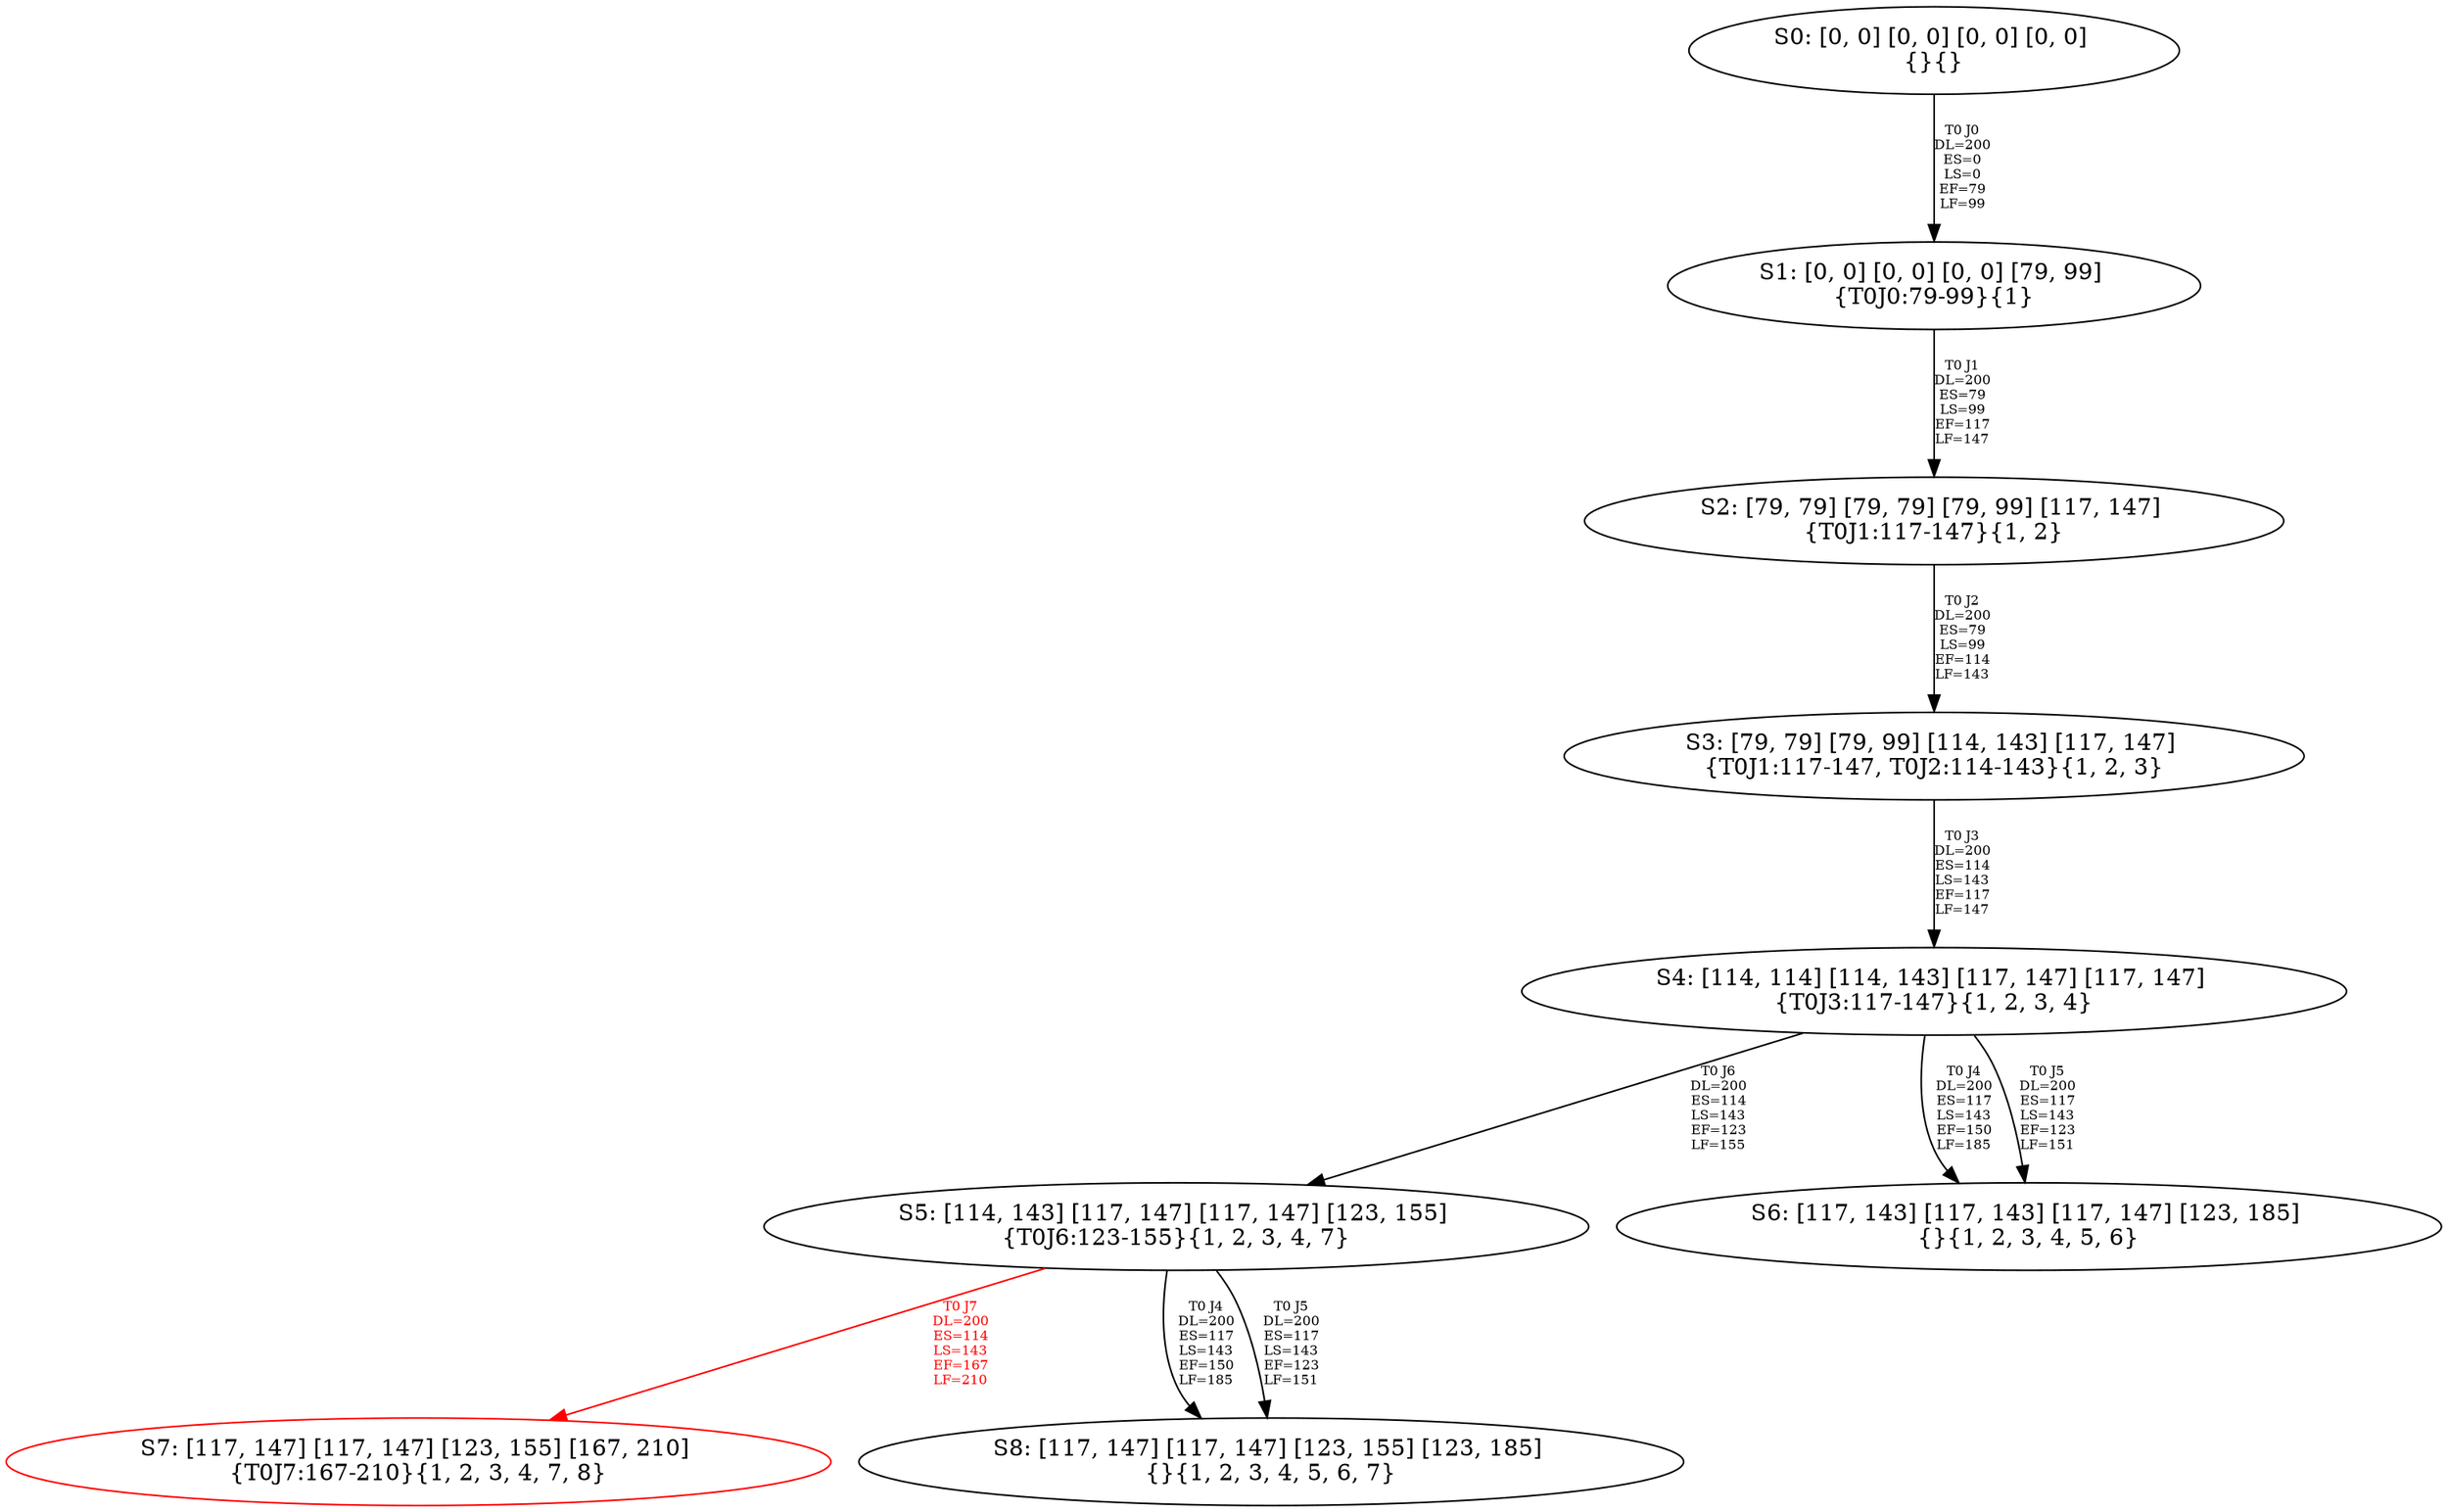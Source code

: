 digraph {
	S0[label="S0: [0, 0] [0, 0] [0, 0] [0, 0] \n{}{}"];
	S1[label="S1: [0, 0] [0, 0] [0, 0] [79, 99] \n{T0J0:79-99}{1}"];
	S2[label="S2: [79, 79] [79, 79] [79, 99] [117, 147] \n{T0J1:117-147}{1, 2}"];
	S3[label="S3: [79, 79] [79, 99] [114, 143] [117, 147] \n{T0J1:117-147, T0J2:114-143}{1, 2, 3}"];
	S4[label="S4: [114, 114] [114, 143] [117, 147] [117, 147] \n{T0J3:117-147}{1, 2, 3, 4}"];
	S5[label="S5: [114, 143] [117, 147] [117, 147] [123, 155] \n{T0J6:123-155}{1, 2, 3, 4, 7}"];
	S6[label="S6: [117, 143] [117, 143] [117, 147] [123, 185] \n{}{1, 2, 3, 4, 5, 6}"];
	S7[label="S7: [117, 147] [117, 147] [123, 155] [167, 210] \n{T0J7:167-210}{1, 2, 3, 4, 7, 8}"];
	S8[label="S8: [117, 147] [117, 147] [123, 155] [123, 185] \n{}{1, 2, 3, 4, 5, 6, 7}"];
	S0 -> S1[label="T0 J0\nDL=200\nES=0\nLS=0\nEF=79\nLF=99",fontsize=8];
	S1 -> S2[label="T0 J1\nDL=200\nES=79\nLS=99\nEF=117\nLF=147",fontsize=8];
	S2 -> S3[label="T0 J2\nDL=200\nES=79\nLS=99\nEF=114\nLF=143",fontsize=8];
	S3 -> S4[label="T0 J3\nDL=200\nES=114\nLS=143\nEF=117\nLF=147",fontsize=8];
	S4 -> S6[label="T0 J4\nDL=200\nES=117\nLS=143\nEF=150\nLF=185",fontsize=8];
	S4 -> S6[label="T0 J5\nDL=200\nES=117\nLS=143\nEF=123\nLF=151",fontsize=8];
	S4 -> S5[label="T0 J6\nDL=200\nES=114\nLS=143\nEF=123\nLF=155",fontsize=8];
	S5 -> S8[label="T0 J4\nDL=200\nES=117\nLS=143\nEF=150\nLF=185",fontsize=8];
	S5 -> S8[label="T0 J5\nDL=200\nES=117\nLS=143\nEF=123\nLF=151",fontsize=8];
	S5 -> S7[label="T0 J7\nDL=200\nES=114\nLS=143\nEF=167\nLF=210",color=Red,fontcolor=Red,fontsize=8];
S7[color=Red];
}
